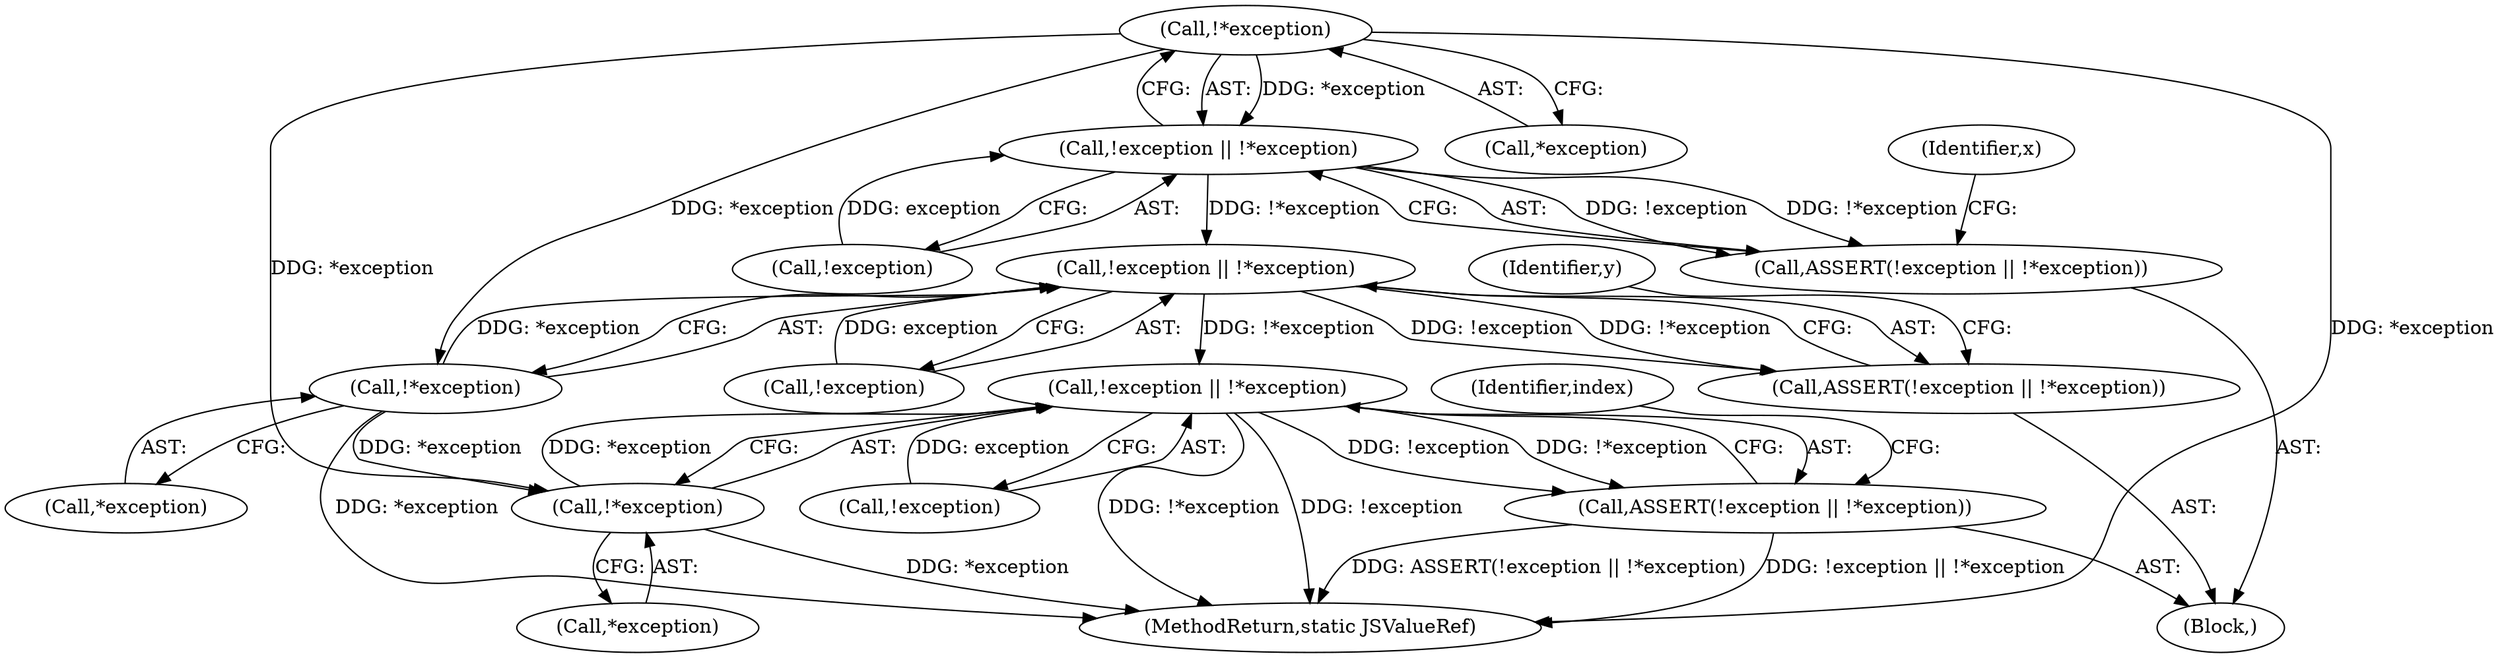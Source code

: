 digraph "0_Chrome_d345af9ed62ee5f431be327967f41c3cc3fe936a_11@pointer" {
"1000133" [label="(Call,!*exception)"];
"1000130" [label="(Call,!exception || !*exception)"];
"1000129" [label="(Call,ASSERT(!exception || !*exception))"];
"1000148" [label="(Call,!exception || !*exception)"];
"1000147" [label="(Call,ASSERT(!exception || !*exception))"];
"1000166" [label="(Call,!exception || !*exception)"];
"1000165" [label="(Call,ASSERT(!exception || !*exception))"];
"1000151" [label="(Call,!*exception)"];
"1000169" [label="(Call,!*exception)"];
"1000129" [label="(Call,ASSERT(!exception || !*exception))"];
"1000138" [label="(Identifier,x)"];
"1000133" [label="(Call,!*exception)"];
"1000134" [label="(Call,*exception)"];
"1000166" [label="(Call,!exception || !*exception)"];
"1000131" [label="(Call,!exception)"];
"1000175" [label="(Identifier,index)"];
"1000152" [label="(Call,*exception)"];
"1000170" [label="(Call,*exception)"];
"1000165" [label="(Call,ASSERT(!exception || !*exception))"];
"1000110" [label="(Block,)"];
"1000156" [label="(Identifier,y)"];
"1000151" [label="(Call,!*exception)"];
"1000149" [label="(Call,!exception)"];
"1000202" [label="(MethodReturn,static JSValueRef)"];
"1000148" [label="(Call,!exception || !*exception)"];
"1000147" [label="(Call,ASSERT(!exception || !*exception))"];
"1000169" [label="(Call,!*exception)"];
"1000130" [label="(Call,!exception || !*exception)"];
"1000167" [label="(Call,!exception)"];
"1000133" -> "1000130"  [label="AST: "];
"1000133" -> "1000134"  [label="CFG: "];
"1000134" -> "1000133"  [label="AST: "];
"1000130" -> "1000133"  [label="CFG: "];
"1000133" -> "1000202"  [label="DDG: *exception"];
"1000133" -> "1000130"  [label="DDG: *exception"];
"1000133" -> "1000151"  [label="DDG: *exception"];
"1000133" -> "1000169"  [label="DDG: *exception"];
"1000130" -> "1000129"  [label="AST: "];
"1000130" -> "1000131"  [label="CFG: "];
"1000131" -> "1000130"  [label="AST: "];
"1000129" -> "1000130"  [label="CFG: "];
"1000130" -> "1000129"  [label="DDG: !exception"];
"1000130" -> "1000129"  [label="DDG: !*exception"];
"1000131" -> "1000130"  [label="DDG: exception"];
"1000130" -> "1000148"  [label="DDG: !*exception"];
"1000129" -> "1000110"  [label="AST: "];
"1000138" -> "1000129"  [label="CFG: "];
"1000148" -> "1000147"  [label="AST: "];
"1000148" -> "1000149"  [label="CFG: "];
"1000148" -> "1000151"  [label="CFG: "];
"1000149" -> "1000148"  [label="AST: "];
"1000151" -> "1000148"  [label="AST: "];
"1000147" -> "1000148"  [label="CFG: "];
"1000148" -> "1000147"  [label="DDG: !exception"];
"1000148" -> "1000147"  [label="DDG: !*exception"];
"1000149" -> "1000148"  [label="DDG: exception"];
"1000151" -> "1000148"  [label="DDG: *exception"];
"1000148" -> "1000166"  [label="DDG: !*exception"];
"1000147" -> "1000110"  [label="AST: "];
"1000156" -> "1000147"  [label="CFG: "];
"1000166" -> "1000165"  [label="AST: "];
"1000166" -> "1000167"  [label="CFG: "];
"1000166" -> "1000169"  [label="CFG: "];
"1000167" -> "1000166"  [label="AST: "];
"1000169" -> "1000166"  [label="AST: "];
"1000165" -> "1000166"  [label="CFG: "];
"1000166" -> "1000202"  [label="DDG: !*exception"];
"1000166" -> "1000202"  [label="DDG: !exception"];
"1000166" -> "1000165"  [label="DDG: !exception"];
"1000166" -> "1000165"  [label="DDG: !*exception"];
"1000167" -> "1000166"  [label="DDG: exception"];
"1000169" -> "1000166"  [label="DDG: *exception"];
"1000165" -> "1000110"  [label="AST: "];
"1000175" -> "1000165"  [label="CFG: "];
"1000165" -> "1000202"  [label="DDG: !exception || !*exception"];
"1000165" -> "1000202"  [label="DDG: ASSERT(!exception || !*exception)"];
"1000151" -> "1000152"  [label="CFG: "];
"1000152" -> "1000151"  [label="AST: "];
"1000151" -> "1000202"  [label="DDG: *exception"];
"1000151" -> "1000169"  [label="DDG: *exception"];
"1000169" -> "1000170"  [label="CFG: "];
"1000170" -> "1000169"  [label="AST: "];
"1000169" -> "1000202"  [label="DDG: *exception"];
}
